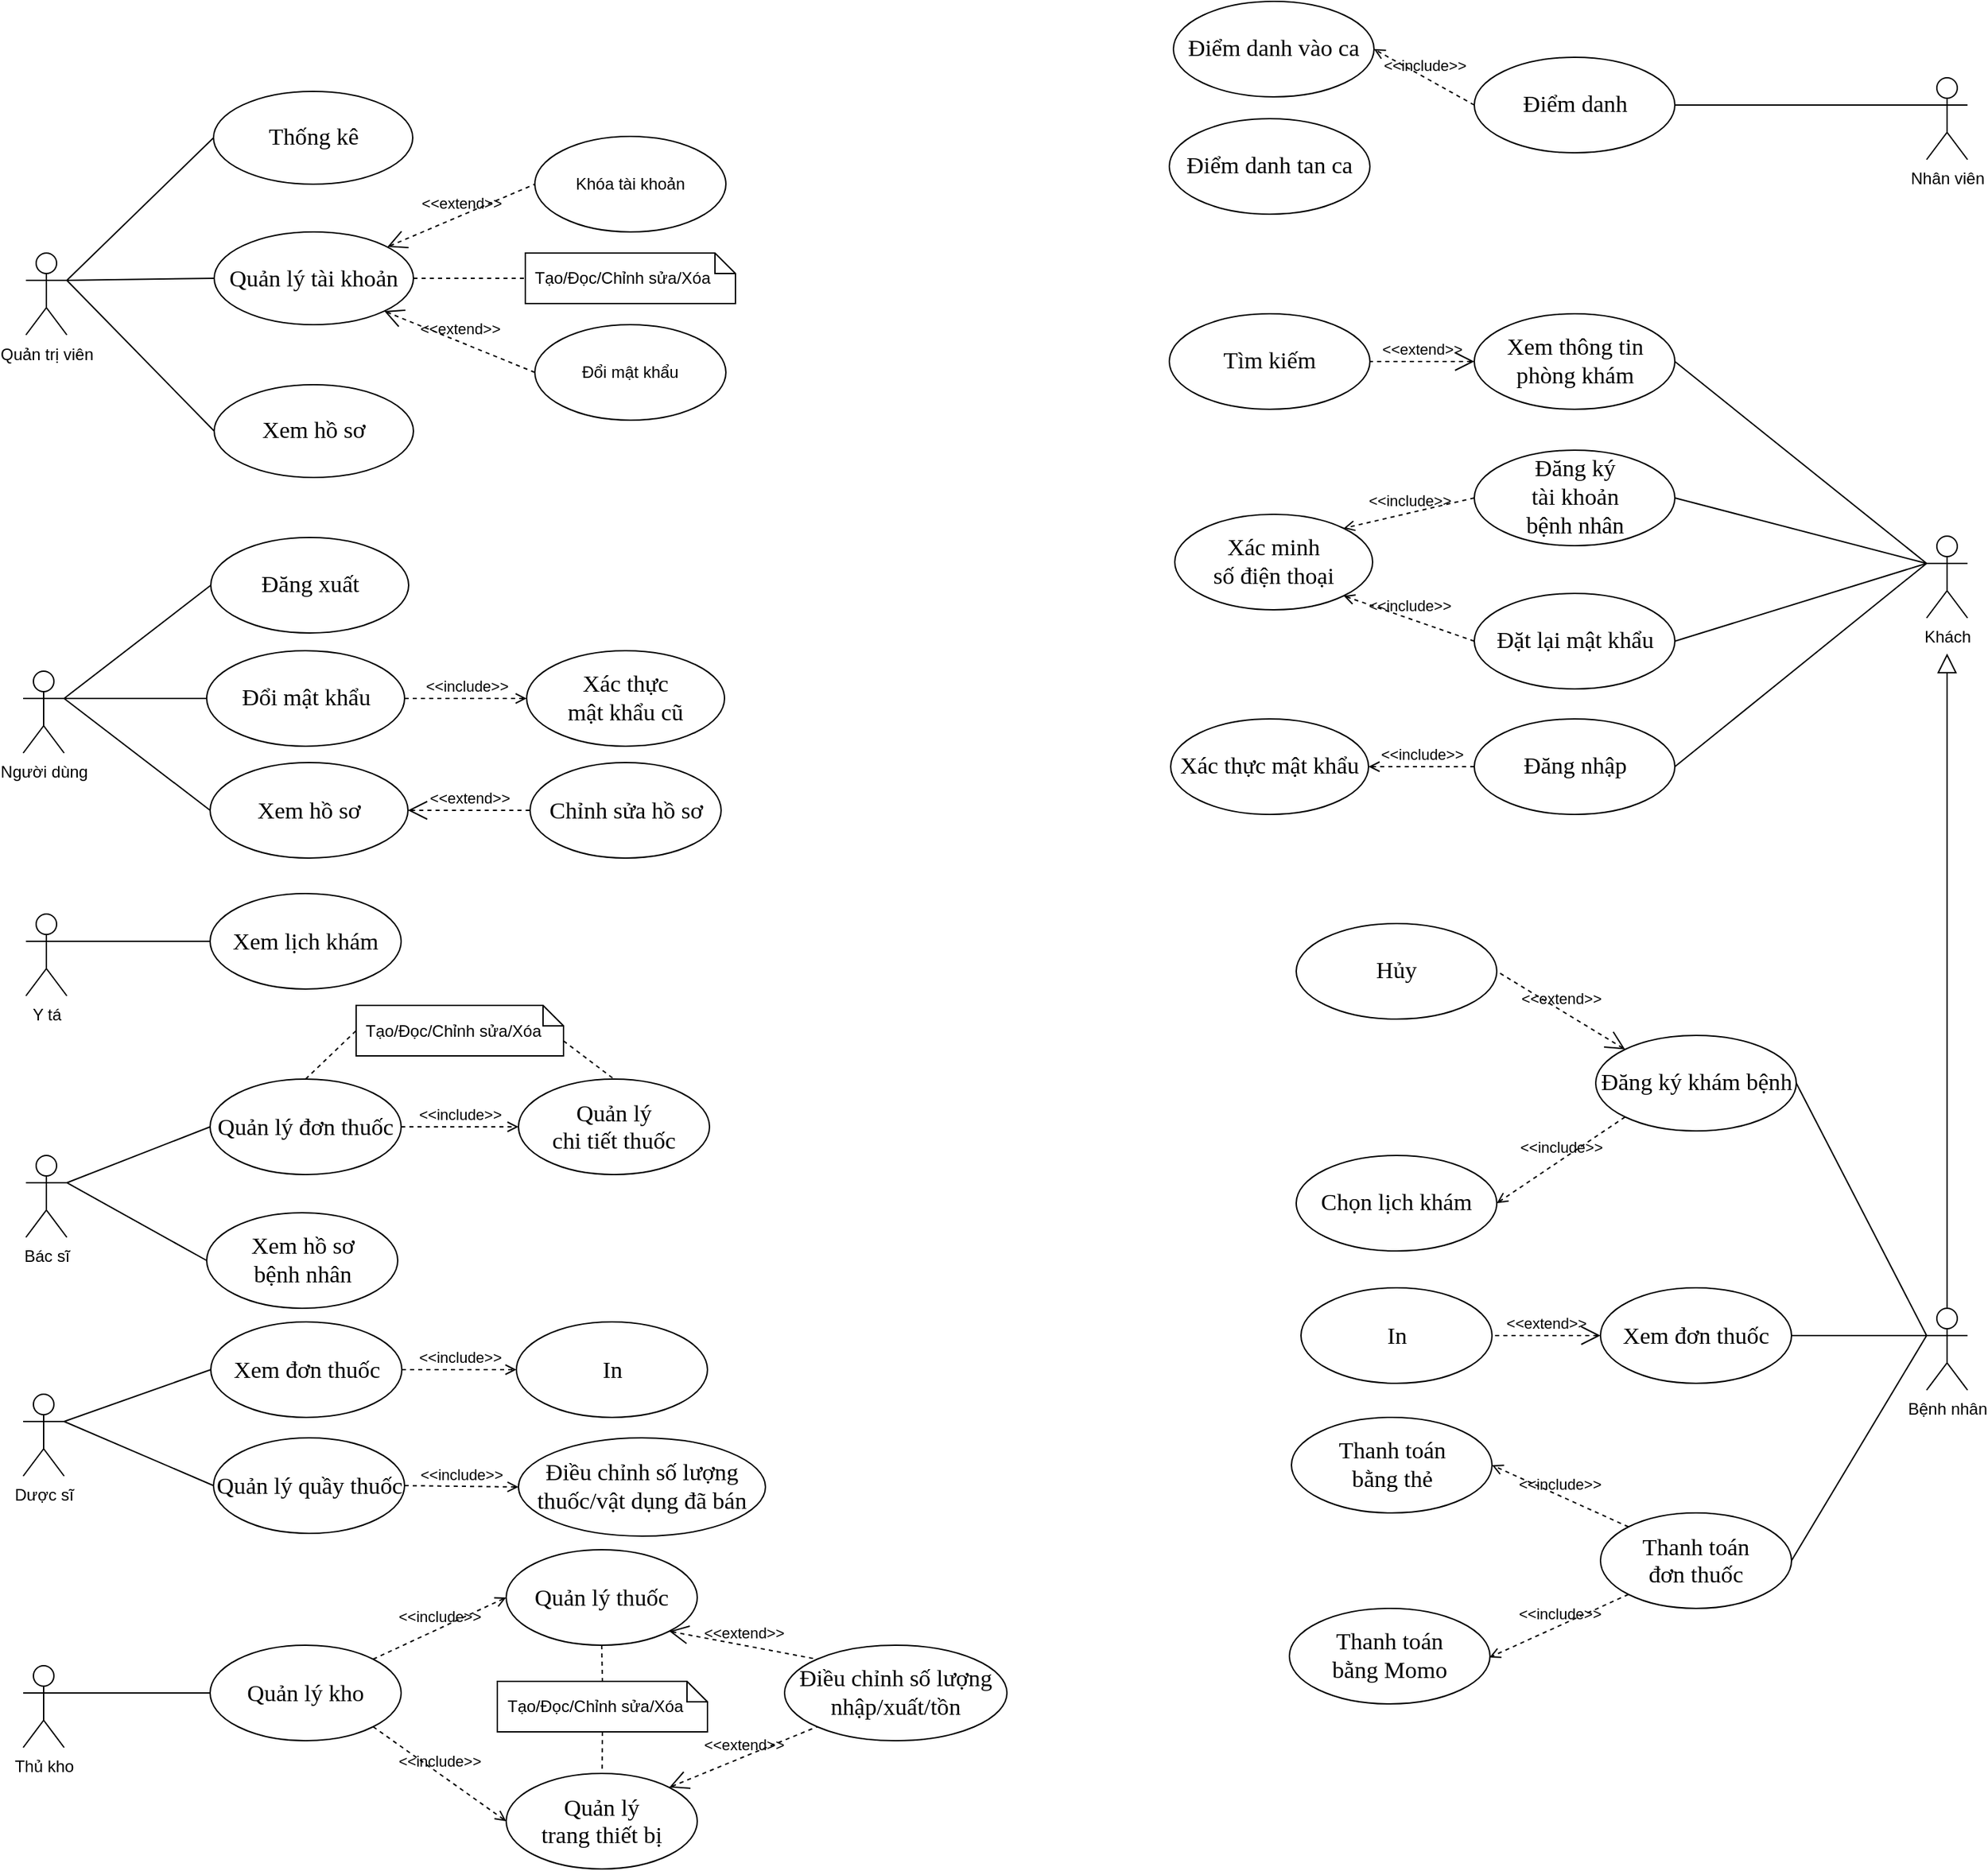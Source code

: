<mxfile>
    <diagram id="-ITIplBQpWQnbig9K1bM" name="Use Case">
        <mxGraphModel dx="582" dy="773" grid="0" gridSize="10" guides="1" tooltips="1" connect="1" arrows="1" fold="1" page="0" pageScale="1" pageWidth="850" pageHeight="1100" math="0" shadow="0">
            <root>
                <mxCell id="0"/>
                <mxCell id="1" parent="0"/>
                <mxCell id="21" value="&lt;span lang=&quot;EN-US&quot; style=&quot;font-size: 13.0pt ; line-height: 115% ; font-family: &amp;#34;times new roman&amp;#34; , serif&quot;&gt;Quản&lt;/span&gt;&lt;span style=&quot;font-size: 13.0pt ; line-height: 115% ; font-family: &amp;#34;times new roman&amp;#34; , serif&quot;&gt; lý tài khoản&lt;/span&gt;" style="ellipse;whiteSpace=wrap;html=1;" parent="1" vertex="1">
                    <mxGeometry x="202" y="-40" width="146" height="68" as="geometry"/>
                </mxCell>
                <mxCell id="22" value="Quản trị viên" style="shape=umlActor;verticalLabelPosition=bottom;verticalAlign=top;html=1;" parent="1" vertex="1">
                    <mxGeometry x="64" y="-24.5" width="30" height="60" as="geometry"/>
                </mxCell>
                <mxCell id="25" value="&lt;span style=&quot;font-size: 13.0pt ; line-height: 115% ; font-family: &amp;#34;times new roman&amp;#34; , serif&quot;&gt;Xem hồ sơ&lt;/span&gt;" style="ellipse;whiteSpace=wrap;html=1;" parent="1" vertex="1">
                    <mxGeometry x="199" y="349" width="145" height="70" as="geometry"/>
                </mxCell>
                <mxCell id="28" value="Người dùng" style="shape=umlActor;verticalLabelPosition=bottom;verticalAlign=top;html=1;" parent="1" vertex="1">
                    <mxGeometry x="62" y="282" width="30" height="60" as="geometry"/>
                </mxCell>
                <mxCell id="30" value="&lt;span style=&quot;font-size: 13.0pt ; line-height: 115% ; font-family: &amp;#34;times new roman&amp;#34; , serif&quot;&gt;Xem lịch khám&lt;/span&gt;" style="ellipse;whiteSpace=wrap;html=1;" parent="1" vertex="1">
                    <mxGeometry x="199" y="445" width="140" height="70" as="geometry"/>
                </mxCell>
                <mxCell id="32" value="Y tá" style="shape=umlActor;verticalLabelPosition=bottom;verticalAlign=top;html=1;" parent="1" vertex="1">
                    <mxGeometry x="64" y="460" width="30" height="60" as="geometry"/>
                </mxCell>
                <mxCell id="46" value="Bác sĩ" style="shape=umlActor;verticalLabelPosition=bottom;verticalAlign=top;html=1;" parent="1" vertex="1">
                    <mxGeometry x="64" y="637" width="30" height="60" as="geometry"/>
                </mxCell>
                <mxCell id="55" value="Dược sĩ" style="shape=umlActor;verticalLabelPosition=bottom;verticalAlign=top;html=1;" parent="1" vertex="1">
                    <mxGeometry x="62" y="812" width="30" height="60" as="geometry"/>
                </mxCell>
                <mxCell id="60" value="&lt;span lang=&quot;EN-US&quot; style=&quot;font-size: 13pt ; line-height: 19.933px ; font-family: &amp;#34;times new roman&amp;#34; , serif&quot;&gt;Quản&lt;/span&gt;&lt;span style=&quot;font-size: 13pt ; line-height: 19.933px ; font-family: &amp;#34;times new roman&amp;#34; , serif&quot;&gt;&amp;nbsp;lý đơn thuốc&lt;/span&gt;" style="ellipse;whiteSpace=wrap;html=1;" parent="1" vertex="1">
                    <mxGeometry x="199" y="581" width="140" height="70" as="geometry"/>
                </mxCell>
                <mxCell id="62" value="" style="edgeStyle=none;html=1;endArrow=none;verticalAlign=bottom;exitX=1;exitY=0.333;exitDx=0;exitDy=0;exitPerimeter=0;entryX=0;entryY=0.5;entryDx=0;entryDy=0;" parent="1" source="22" target="21" edge="1">
                    <mxGeometry width="160" relative="1" as="geometry">
                        <mxPoint x="95" y="34" as="sourcePoint"/>
                        <mxPoint x="375" y="139" as="targetPoint"/>
                    </mxGeometry>
                </mxCell>
                <mxCell id="63" value="" style="edgeStyle=none;html=1;endArrow=none;verticalAlign=bottom;exitX=1;exitY=0.333;exitDx=0;exitDy=0;exitPerimeter=0;entryX=0;entryY=0.5;entryDx=0;entryDy=0;" parent="1" source="28" target="25" edge="1">
                    <mxGeometry width="160" relative="1" as="geometry">
                        <mxPoint x="102" y="281" as="sourcePoint"/>
                        <mxPoint x="212" y="245" as="targetPoint"/>
                    </mxGeometry>
                </mxCell>
                <mxCell id="64" value="" style="edgeStyle=none;html=1;endArrow=none;verticalAlign=bottom;exitX=1;exitY=0.333;exitDx=0;exitDy=0;exitPerimeter=0;entryX=0;entryY=0.5;entryDx=0;entryDy=0;" parent="1" source="32" target="30" edge="1">
                    <mxGeometry width="160" relative="1" as="geometry">
                        <mxPoint x="102" y="489" as="sourcePoint"/>
                        <mxPoint x="212" y="412" as="targetPoint"/>
                    </mxGeometry>
                </mxCell>
                <mxCell id="69" value="&lt;span lang=&quot;EN-US&quot; style=&quot;font-size: 13pt ; line-height: 19.933px ; font-family: &amp;#34;times new roman&amp;#34; , serif&quot;&gt;Quản&lt;/span&gt;&lt;span style=&quot;font-size: 13pt ; line-height: 19.933px ; font-family: &amp;#34;times new roman&amp;#34; , serif&quot;&gt;&amp;nbsp;lý kho&lt;/span&gt;" style="ellipse;whiteSpace=wrap;html=1;" parent="1" vertex="1">
                    <mxGeometry x="199" y="996" width="140" height="70" as="geometry"/>
                </mxCell>
                <mxCell id="70" value="" style="edgeStyle=none;html=1;endArrow=none;verticalAlign=bottom;exitX=1;exitY=0.333;exitDx=0;exitDy=0;exitPerimeter=0;entryX=0;entryY=0.5;entryDx=0;entryDy=0;" parent="1" source="67" target="69" edge="1">
                    <mxGeometry width="160" relative="1" as="geometry">
                        <mxPoint x="102" y="931" as="sourcePoint"/>
                        <mxPoint x="212" y="702" as="targetPoint"/>
                    </mxGeometry>
                </mxCell>
                <mxCell id="67" value="Thủ kho" style="shape=umlActor;verticalLabelPosition=bottom;verticalAlign=top;html=1;" parent="1" vertex="1">
                    <mxGeometry x="62" y="1011" width="30" height="60" as="geometry"/>
                </mxCell>
                <mxCell id="84" value="" style="endArrow=none;dashed=1;html=1;entryX=0;entryY=0.5;entryDx=0;entryDy=0;entryPerimeter=0;exitX=1;exitY=0.5;exitDx=0;exitDy=0;" parent="1" source="21" target="91" edge="1">
                    <mxGeometry width="50" height="50" relative="1" as="geometry">
                        <mxPoint x="351" y="-12" as="sourcePoint"/>
                        <mxPoint x="395.0" y="-6" as="targetPoint"/>
                    </mxGeometry>
                </mxCell>
                <mxCell id="91" value="Tạo/Đọc/Chỉnh sửa/Xóa" style="shape=note;size=15;spacingLeft=5;align=left;whiteSpace=wrap;" parent="1" vertex="1">
                    <mxGeometry x="430" y="-24.5" width="154" height="37" as="geometry"/>
                </mxCell>
                <mxCell id="97" value="&lt;span style=&quot;font-size: 13.0pt ; line-height: 115% ; font-family: &amp;#34;times new roman&amp;#34; , serif&quot;&gt;Chỉnh sửa hồ sơ&lt;/span&gt;" style="ellipse;whiteSpace=wrap;html=1;" parent="1" vertex="1">
                    <mxGeometry x="433.5" y="349" width="140" height="70" as="geometry"/>
                </mxCell>
                <mxCell id="98" value="&amp;lt;&amp;lt;extend&amp;gt;&amp;gt;" style="edgeStyle=none;html=1;startArrow=open;endArrow=none;startSize=12;verticalAlign=bottom;dashed=1;labelBackgroundColor=none;exitX=1;exitY=0.5;exitDx=0;exitDy=0;entryX=0;entryY=0.5;entryDx=0;entryDy=0;" parent="1" source="25" target="97" edge="1">
                    <mxGeometry width="160" relative="1" as="geometry">
                        <mxPoint x="363" y="341" as="sourcePoint"/>
                        <mxPoint x="523" y="341" as="targetPoint"/>
                    </mxGeometry>
                </mxCell>
                <mxCell id="102" value="Bệnh nhân" style="shape=umlActor;verticalLabelPosition=bottom;verticalAlign=top;html=1;" parent="1" vertex="1">
                    <mxGeometry x="1457" y="749" width="30" height="60" as="geometry"/>
                </mxCell>
                <mxCell id="103" value="&lt;font face=&quot;times new roman, serif&quot;&gt;&lt;span style=&quot;font-size: 17.333px&quot;&gt;Đăng ký khám bệnh&lt;/span&gt;&lt;/font&gt;" style="ellipse;whiteSpace=wrap;html=1;" parent="1" vertex="1">
                    <mxGeometry x="1214.5" y="549" width="147" height="70" as="geometry"/>
                </mxCell>
                <mxCell id="105" value="" style="edgeStyle=none;html=1;endArrow=none;verticalAlign=bottom;exitX=1;exitY=0.5;exitDx=0;exitDy=0;entryX=0;entryY=0.333;entryDx=0;entryDy=0;entryPerimeter=0;" parent="1" source="103" target="102" edge="1">
                    <mxGeometry width="160" relative="1" as="geometry">
                        <mxPoint x="790.5" y="738" as="sourcePoint"/>
                        <mxPoint x="900.5" y="604" as="targetPoint"/>
                    </mxGeometry>
                </mxCell>
                <mxCell id="107" value="&lt;font face=&quot;times new roman, serif&quot;&gt;&lt;span style=&quot;font-size: 17.333px&quot;&gt;Chọn lịch khám&lt;/span&gt;&lt;/font&gt;" style="ellipse;whiteSpace=wrap;html=1;" parent="1" vertex="1">
                    <mxGeometry x="995" y="637" width="147" height="70" as="geometry"/>
                </mxCell>
                <mxCell id="108" value="&amp;lt;&amp;lt;include&amp;gt;&amp;gt;" style="edgeStyle=none;html=1;endArrow=open;verticalAlign=bottom;dashed=1;labelBackgroundColor=none;entryX=1;entryY=0.5;entryDx=0;entryDy=0;exitX=0;exitY=1;exitDx=0;exitDy=0;" parent="1" source="103" target="107" edge="1">
                    <mxGeometry width="160" relative="1" as="geometry">
                        <mxPoint x="941" y="641" as="sourcePoint"/>
                        <mxPoint x="1101" y="641" as="targetPoint"/>
                    </mxGeometry>
                </mxCell>
                <mxCell id="111" value="&lt;span style=&quot;text-align: left&quot;&gt;Khóa tài khoản&lt;/span&gt;" style="ellipse;whiteSpace=wrap;html=1;" parent="1" vertex="1">
                    <mxGeometry x="437" y="-110" width="140" height="70" as="geometry"/>
                </mxCell>
                <mxCell id="112" value="&amp;lt;&amp;lt;extend&amp;gt;&amp;gt;" style="edgeStyle=none;html=1;startArrow=open;endArrow=none;startSize=12;verticalAlign=bottom;dashed=1;labelBackgroundColor=none;entryX=0;entryY=0.5;entryDx=0;entryDy=0;" parent="1" source="21" target="111" edge="1">
                    <mxGeometry width="160" relative="1" as="geometry">
                        <mxPoint x="347" y="-5" as="sourcePoint"/>
                        <mxPoint x="523" y="31" as="targetPoint"/>
                    </mxGeometry>
                </mxCell>
                <mxCell id="119" value="&lt;span style=&quot;text-align: left&quot;&gt;Đổi mật khẩu&lt;/span&gt;" style="ellipse;whiteSpace=wrap;html=1;" parent="1" vertex="1">
                    <mxGeometry x="437" y="28" width="140" height="70" as="geometry"/>
                </mxCell>
                <mxCell id="120" value="&amp;lt;&amp;lt;extend&amp;gt;&amp;gt;" style="edgeStyle=none;html=1;startArrow=open;endArrow=none;startSize=12;verticalAlign=bottom;dashed=1;labelBackgroundColor=none;entryX=0;entryY=0.5;entryDx=0;entryDy=0;exitX=1;exitY=1;exitDx=0;exitDy=0;" parent="1" source="21" target="119" edge="1">
                    <mxGeometry width="160" relative="1" as="geometry">
                        <mxPoint x="340.848" y="-17.895" as="sourcePoint"/>
                        <mxPoint x="533" y="41" as="targetPoint"/>
                    </mxGeometry>
                </mxCell>
                <mxCell id="123" value="&lt;font face=&quot;times new roman, serif&quot;&gt;&lt;span style=&quot;font-size: 17.333px&quot;&gt;Hủy&lt;/span&gt;&lt;/font&gt;" style="ellipse;whiteSpace=wrap;html=1;" parent="1" vertex="1">
                    <mxGeometry x="995" y="467" width="147" height="70" as="geometry"/>
                </mxCell>
                <mxCell id="124" value="&amp;lt;&amp;lt;extend&amp;gt;&amp;gt;" style="edgeStyle=none;html=1;startArrow=open;endArrow=none;startSize=12;verticalAlign=bottom;dashed=1;labelBackgroundColor=none;exitX=0;exitY=0;exitDx=0;exitDy=0;entryX=1;entryY=0.5;entryDx=0;entryDy=0;" parent="1" source="103" target="123" edge="1">
                    <mxGeometry width="160" relative="1" as="geometry">
                        <mxPoint x="1003" y="440" as="sourcePoint"/>
                        <mxPoint x="1093" y="440" as="targetPoint"/>
                    </mxGeometry>
                </mxCell>
                <mxCell id="131" value="&lt;font face=&quot;times new roman, serif&quot;&gt;&lt;span style=&quot;font-size: 17.333px&quot;&gt;Đăng ký&lt;br&gt;tài khoản&lt;br&gt;bệnh nhân&lt;/span&gt;&lt;/font&gt;" style="ellipse;whiteSpace=wrap;html=1;" parent="1" vertex="1">
                    <mxGeometry x="1125.5" y="120" width="147" height="70" as="geometry"/>
                </mxCell>
                <mxCell id="132" value="Khách" style="shape=umlActor;verticalLabelPosition=bottom;verticalAlign=top;html=1;" parent="1" vertex="1">
                    <mxGeometry x="1457" y="183" width="30" height="60" as="geometry"/>
                </mxCell>
                <mxCell id="133" value="" style="edgeStyle=none;html=1;endArrow=none;verticalAlign=bottom;entryX=0;entryY=0.333;entryDx=0;entryDy=0;entryPerimeter=0;exitX=1;exitY=0.5;exitDx=0;exitDy=0;" parent="1" source="131" target="132" edge="1">
                    <mxGeometry width="160" relative="1" as="geometry">
                        <mxPoint x="1097" y="223" as="sourcePoint"/>
                        <mxPoint x="1257" y="223" as="targetPoint"/>
                    </mxGeometry>
                </mxCell>
                <mxCell id="134" value="&lt;font face=&quot;times new roman, serif&quot;&gt;&lt;span style=&quot;font-size: 17.333px&quot;&gt;Đăng nhập&lt;/span&gt;&lt;/font&gt;" style="ellipse;whiteSpace=wrap;html=1;" parent="1" vertex="1">
                    <mxGeometry x="1125.5" y="317" width="147" height="70" as="geometry"/>
                </mxCell>
                <mxCell id="138" value="" style="edgeStyle=none;html=1;endArrow=none;verticalAlign=bottom;entryX=0;entryY=0.333;entryDx=0;entryDy=0;entryPerimeter=0;exitX=1;exitY=0.5;exitDx=0;exitDy=0;" parent="1" source="134" target="132" edge="1">
                    <mxGeometry width="160" relative="1" as="geometry">
                        <mxPoint x="1282.5" y="99" as="sourcePoint"/>
                        <mxPoint x="1470" y="164" as="targetPoint"/>
                    </mxGeometry>
                </mxCell>
                <mxCell id="139" value="" style="edgeStyle=none;html=1;endArrow=block;endFill=0;endSize=12;verticalAlign=bottom;exitX=0.5;exitY=0;exitDx=0;exitDy=0;exitPerimeter=0;" parent="1" source="102" edge="1">
                    <mxGeometry width="160" relative="1" as="geometry">
                        <mxPoint x="1494" y="755" as="sourcePoint"/>
                        <mxPoint x="1472" y="269" as="targetPoint"/>
                        <Array as="points">
                            <mxPoint x="1472" y="291"/>
                        </Array>
                    </mxGeometry>
                </mxCell>
                <mxCell id="141" value="&lt;font face=&quot;times new roman, serif&quot;&gt;&lt;span style=&quot;font-size: 17.333px&quot;&gt;Đăng xuất&lt;/span&gt;&lt;/font&gt;" style="ellipse;whiteSpace=wrap;html=1;" parent="1" vertex="1">
                    <mxGeometry x="199.5" y="184" width="145" height="70" as="geometry"/>
                </mxCell>
                <mxCell id="142" value="" style="edgeStyle=none;html=1;endArrow=none;verticalAlign=bottom;exitX=1;exitY=0.333;exitDx=0;exitDy=0;exitPerimeter=0;entryX=0;entryY=0.5;entryDx=0;entryDy=0;" parent="1" source="28" target="141" edge="1">
                    <mxGeometry width="160" relative="1" as="geometry">
                        <mxPoint x="117" y="276" as="sourcePoint"/>
                        <mxPoint x="227" y="323" as="targetPoint"/>
                    </mxGeometry>
                </mxCell>
                <mxCell id="145" value="&lt;font face=&quot;times new roman, serif&quot;&gt;&lt;span style=&quot;font-size: 17.333px&quot;&gt;Xem thông tin phòng khám&lt;/span&gt;&lt;/font&gt;" style="ellipse;whiteSpace=wrap;html=1;" parent="1" vertex="1">
                    <mxGeometry x="1125.5" y="20" width="147" height="70" as="geometry"/>
                </mxCell>
                <mxCell id="147" value="" style="edgeStyle=none;html=1;endArrow=none;verticalAlign=bottom;exitX=1;exitY=0.5;exitDx=0;exitDy=0;entryX=0;entryY=0.333;entryDx=0;entryDy=0;entryPerimeter=0;" parent="1" source="145" target="132" edge="1">
                    <mxGeometry width="160" relative="1" as="geometry">
                        <mxPoint x="1282.5" y="165" as="sourcePoint"/>
                        <mxPoint x="1454" y="90" as="targetPoint"/>
                    </mxGeometry>
                </mxCell>
                <mxCell id="148" value="&lt;font face=&quot;times new roman, serif&quot;&gt;&lt;span style=&quot;font-size: 17.333px&quot;&gt;Đổi mật khẩu&lt;/span&gt;&lt;/font&gt;" style="ellipse;whiteSpace=wrap;html=1;" parent="1" vertex="1">
                    <mxGeometry x="196.5" y="267" width="145" height="70" as="geometry"/>
                </mxCell>
                <mxCell id="149" value="" style="edgeStyle=none;html=1;endArrow=none;verticalAlign=bottom;exitX=1;exitY=0.333;exitDx=0;exitDy=0;exitPerimeter=0;entryX=0;entryY=0.5;entryDx=0;entryDy=0;" parent="1" source="28" target="148" edge="1">
                    <mxGeometry width="160" relative="1" as="geometry">
                        <mxPoint x="102" y="274" as="sourcePoint"/>
                        <mxPoint x="209.5" y="229" as="targetPoint"/>
                    </mxGeometry>
                </mxCell>
                <mxCell id="150" value="&lt;font face=&quot;times new roman, serif&quot;&gt;&lt;span style=&quot;font-size: 17.333px&quot;&gt;Xác thực&lt;br&gt;mật khẩu cũ&lt;/span&gt;&lt;/font&gt;" style="ellipse;whiteSpace=wrap;html=1;" parent="1" vertex="1">
                    <mxGeometry x="431" y="267" width="145" height="70" as="geometry"/>
                </mxCell>
                <mxCell id="151" value="&amp;lt;&amp;lt;include&amp;gt;&amp;gt;" style="edgeStyle=none;html=1;endArrow=open;verticalAlign=bottom;dashed=1;labelBackgroundColor=none;exitX=1;exitY=0.5;exitDx=0;exitDy=0;entryX=0;entryY=0.5;entryDx=0;entryDy=0;" parent="1" source="148" target="150" edge="1">
                    <mxGeometry width="160" relative="1" as="geometry">
                        <mxPoint x="430.001" y="435.002" as="sourcePoint"/>
                        <mxPoint x="420" y="302" as="targetPoint"/>
                    </mxGeometry>
                </mxCell>
                <mxCell id="153" value="&lt;font face=&quot;times new roman, serif&quot;&gt;&lt;span style=&quot;font-size: 17.333px&quot;&gt;Xác thực mật khẩu&lt;/span&gt;&lt;/font&gt;" style="ellipse;whiteSpace=wrap;html=1;" parent="1" vertex="1">
                    <mxGeometry x="903" y="317" width="145" height="70" as="geometry"/>
                </mxCell>
                <mxCell id="154" value="&amp;lt;&amp;lt;include&amp;gt;&amp;gt;" style="edgeStyle=none;html=1;endArrow=open;verticalAlign=bottom;dashed=1;labelBackgroundColor=none;exitX=0;exitY=0.5;exitDx=0;exitDy=0;entryX=1;entryY=0.5;entryDx=0;entryDy=0;" parent="1" source="134" target="153" edge="1">
                    <mxGeometry width="160" relative="1" as="geometry">
                        <mxPoint x="871.5" y="-28" as="sourcePoint"/>
                        <mxPoint x="961.0" y="-28" as="targetPoint"/>
                    </mxGeometry>
                </mxCell>
                <mxCell id="157" value="&lt;span lang=&quot;EN-US&quot; style=&quot;font-size: 13.0pt ; line-height: 115% ; font-family: &amp;#34;times new roman&amp;#34; , serif&quot;&gt;Quản&lt;/span&gt;&lt;span style=&quot;font-size: 13.0pt ; line-height: 115% ; font-family: &amp;#34;times new roman&amp;#34; , serif&quot;&gt; lý thuốc&lt;/span&gt;" style="ellipse;whiteSpace=wrap;html=1;" parent="1" vertex="1">
                    <mxGeometry x="416" y="926" width="140" height="70" as="geometry"/>
                </mxCell>
                <mxCell id="158" value="&amp;lt;&amp;lt;include&amp;gt;&amp;gt;" style="edgeStyle=none;html=1;endArrow=open;verticalAlign=bottom;dashed=1;labelBackgroundColor=none;entryX=0;entryY=0.5;entryDx=0;entryDy=0;exitX=1;exitY=0;exitDx=0;exitDy=0;" parent="1" source="69" target="157" edge="1">
                    <mxGeometry width="160" relative="1" as="geometry">
                        <mxPoint x="764.721" y="1060.602" as="sourcePoint"/>
                        <mxPoint x="685.5" y="1106" as="targetPoint"/>
                    </mxGeometry>
                </mxCell>
                <mxCell id="161" value="&lt;span style=&quot;font-family: &amp;#34;times new roman&amp;#34; , serif ; font-size: 17.333px&quot;&gt;Điều chỉnh số lượng nhập/xuất/tồn&lt;/span&gt;" style="ellipse;whiteSpace=wrap;html=1;" parent="1" vertex="1">
                    <mxGeometry x="620" y="996" width="163" height="70" as="geometry"/>
                </mxCell>
                <mxCell id="162" value="&amp;lt;&amp;lt;extend&amp;gt;&amp;gt;" style="edgeStyle=none;html=1;startArrow=open;endArrow=none;startSize=12;verticalAlign=bottom;dashed=1;labelBackgroundColor=none;entryX=0;entryY=0;entryDx=0;entryDy=0;exitX=1;exitY=1;exitDx=0;exitDy=0;" parent="1" source="157" target="161" edge="1">
                    <mxGeometry width="160" relative="1" as="geometry">
                        <mxPoint x="536" y="1036" as="sourcePoint"/>
                        <mxPoint x="557" y="1075" as="targetPoint"/>
                    </mxGeometry>
                </mxCell>
                <mxCell id="166" value="&amp;lt;&amp;lt;include&amp;gt;&amp;gt;" style="edgeStyle=none;html=1;endArrow=open;verticalAlign=bottom;dashed=1;labelBackgroundColor=none;exitX=1;exitY=1;exitDx=0;exitDy=0;entryX=0;entryY=0.5;entryDx=0;entryDy=0;" parent="1" source="69" target="173" edge="1">
                    <mxGeometry width="160" relative="1" as="geometry">
                        <mxPoint x="339" y="1027" as="sourcePoint"/>
                        <mxPoint x="395" y="1144" as="targetPoint"/>
                    </mxGeometry>
                </mxCell>
                <mxCell id="167" value="&amp;lt;&amp;lt;extend&amp;gt;&amp;gt;" style="edgeStyle=none;html=1;startArrow=open;endArrow=none;startSize=12;verticalAlign=bottom;dashed=1;labelBackgroundColor=none;entryX=0;entryY=1;entryDx=0;entryDy=0;exitX=1;exitY=0;exitDx=0;exitDy=0;" parent="1" source="173" target="161" edge="1">
                    <mxGeometry width="160" relative="1" as="geometry">
                        <mxPoint x="572" y="1125" as="sourcePoint"/>
                        <mxPoint x="596" y="1055" as="targetPoint"/>
                    </mxGeometry>
                </mxCell>
                <mxCell id="168" value="Tạo/Đọc/Chỉnh sửa/Xóa" style="shape=note;size=15;spacingLeft=5;align=left;whiteSpace=wrap;" parent="1" vertex="1">
                    <mxGeometry x="409.5" y="1022.5" width="154" height="37" as="geometry"/>
                </mxCell>
                <mxCell id="169" value="" style="endArrow=none;dashed=1;html=1;entryX=0.5;entryY=0;entryDx=0;entryDy=0;entryPerimeter=0;exitX=0.5;exitY=1;exitDx=0;exitDy=0;" parent="1" source="157" target="168" edge="1">
                    <mxGeometry width="50" height="50" relative="1" as="geometry">
                        <mxPoint x="344.5" y="1034.5" as="sourcePoint"/>
                        <mxPoint x="426.5" y="957.5" as="targetPoint"/>
                    </mxGeometry>
                </mxCell>
                <mxCell id="170" value="" style="endArrow=none;dashed=1;html=1;entryX=0.5;entryY=0;entryDx=0;entryDy=0;exitX=0.5;exitY=1;exitDx=0;exitDy=0;exitPerimeter=0;" parent="1" source="168" edge="1">
                    <mxGeometry width="50" height="50" relative="1" as="geometry">
                        <mxPoint x="354.5" y="1044.5" as="sourcePoint"/>
                        <mxPoint x="486.25" y="1091" as="targetPoint"/>
                    </mxGeometry>
                </mxCell>
                <mxCell id="171" value="&lt;font face=&quot;times new roman, serif&quot;&gt;&lt;span style=&quot;font-size: 17.333px&quot;&gt;Xác minh&lt;br&gt;số điện thoại&lt;/span&gt;&lt;/font&gt;" style="ellipse;whiteSpace=wrap;html=1;" parent="1" vertex="1">
                    <mxGeometry x="906" y="167" width="145" height="70" as="geometry"/>
                </mxCell>
                <mxCell id="172" value="&amp;lt;&amp;lt;include&amp;gt;&amp;gt;" style="edgeStyle=none;html=1;endArrow=open;verticalAlign=bottom;dashed=1;labelBackgroundColor=none;exitX=0;exitY=0.5;exitDx=0;exitDy=0;entryX=1;entryY=0;entryDx=0;entryDy=0;" parent="1" source="131" target="171" edge="1">
                    <mxGeometry width="160" relative="1" as="geometry">
                        <mxPoint x="1135.5" y="262" as="sourcePoint"/>
                        <mxPoint x="1058" y="262" as="targetPoint"/>
                    </mxGeometry>
                </mxCell>
                <mxCell id="173" value="&lt;span lang=&quot;EN-US&quot; style=&quot;font-size: 13pt ; line-height: 19.933px ; font-family: &amp;#34;times new roman&amp;#34; , serif&quot;&gt;Quản&lt;/span&gt;&lt;span style=&quot;font-size: 13pt ; line-height: 19.933px ; font-family: &amp;#34;times new roman&amp;#34; , serif&quot;&gt;&amp;nbsp;lý&lt;br&gt;trang thiết bị&lt;/span&gt;" style="ellipse;whiteSpace=wrap;html=1;" parent="1" vertex="1">
                    <mxGeometry x="416" y="1090" width="140" height="70" as="geometry"/>
                </mxCell>
                <mxCell id="178" value="" style="edgeStyle=none;html=1;endArrow=none;verticalAlign=bottom;exitX=1;exitY=0.333;exitDx=0;exitDy=0;exitPerimeter=0;entryX=0;entryY=0.5;entryDx=0;entryDy=0;" parent="1" source="46" target="60" edge="1">
                    <mxGeometry width="160" relative="1" as="geometry">
                        <mxPoint x="102" y="830" as="sourcePoint"/>
                        <mxPoint x="196" y="647" as="targetPoint"/>
                    </mxGeometry>
                </mxCell>
                <mxCell id="179" value="Tạo/Đọc/Chỉnh sửa/Xóa" style="shape=note;size=15;spacingLeft=5;align=left;whiteSpace=wrap;" parent="1" vertex="1">
                    <mxGeometry x="306" y="527" width="152" height="37" as="geometry"/>
                </mxCell>
                <mxCell id="181" value="" style="endArrow=none;dashed=1;html=1;entryX=0;entryY=0.5;entryDx=0;entryDy=0;entryPerimeter=0;exitX=0.5;exitY=0;exitDx=0;exitDy=0;" parent="1" source="60" target="179" edge="1">
                    <mxGeometry width="50" height="50" relative="1" as="geometry">
                        <mxPoint x="496" y="795" as="sourcePoint"/>
                        <mxPoint x="496.5" y="821.5" as="targetPoint"/>
                    </mxGeometry>
                </mxCell>
                <mxCell id="183" value="&lt;span lang=&quot;EN-US&quot; style=&quot;font-size: 13pt ; line-height: 19.933px ; font-family: &amp;#34;times new roman&amp;#34; , serif&quot;&gt;Quản&lt;/span&gt;&lt;span style=&quot;font-size: 13pt ; line-height: 19.933px ; font-family: &amp;#34;times new roman&amp;#34; , serif&quot;&gt;&amp;nbsp;lý&lt;br&gt;chi tiết thuốc&lt;/span&gt;" style="ellipse;whiteSpace=wrap;html=1;" parent="1" vertex="1">
                    <mxGeometry x="425" y="581" width="140" height="70" as="geometry"/>
                </mxCell>
                <mxCell id="184" value="&amp;lt;&amp;lt;include&amp;gt;&amp;gt;" style="edgeStyle=none;html=1;endArrow=open;verticalAlign=bottom;dashed=1;labelBackgroundColor=none;entryX=0;entryY=0.5;entryDx=0;entryDy=0;exitX=1;exitY=0.5;exitDx=0;exitDy=0;" parent="1" source="60" target="183" edge="1">
                    <mxGeometry width="160" relative="1" as="geometry">
                        <mxPoint x="361" y="623" as="sourcePoint"/>
                        <mxPoint x="426" y="760" as="targetPoint"/>
                    </mxGeometry>
                </mxCell>
                <mxCell id="186" value="" style="endArrow=none;dashed=1;html=1;entryX=0.5;entryY=0;entryDx=0;entryDy=0;exitX=0;exitY=0;exitDx=152;exitDy=26;exitPerimeter=0;" parent="1" source="179" target="183" edge="1">
                    <mxGeometry width="50" height="50" relative="1" as="geometry">
                        <mxPoint x="279" y="591" as="sourcePoint"/>
                        <mxPoint x="329" y="540.5" as="targetPoint"/>
                    </mxGeometry>
                </mxCell>
                <mxCell id="187" value="&lt;span style=&quot;font-size: 13pt ; line-height: 19.933px ; font-family: &amp;#34;times new roman&amp;#34; , serif&quot;&gt;Xem đơn thuốc&lt;/span&gt;" style="ellipse;whiteSpace=wrap;html=1;" parent="1" vertex="1">
                    <mxGeometry x="199.5" y="759" width="140" height="70" as="geometry"/>
                </mxCell>
                <mxCell id="188" value="" style="edgeStyle=none;html=1;endArrow=none;verticalAlign=bottom;exitX=1;exitY=0.333;exitDx=0;exitDy=0;exitPerimeter=0;entryX=0;entryY=0.5;entryDx=0;entryDy=0;" parent="1" source="55" target="187" edge="1">
                    <mxGeometry width="160" relative="1" as="geometry">
                        <mxPoint x="102" y="709" as="sourcePoint"/>
                        <mxPoint x="209.0" y="710" as="targetPoint"/>
                    </mxGeometry>
                </mxCell>
                <mxCell id="192" value="&lt;span style=&quot;font-size: 13pt ; line-height: 19.933px ; font-family: &amp;#34;times new roman&amp;#34; , serif&quot;&gt;Xem đơn thuốc&lt;/span&gt;" style="ellipse;whiteSpace=wrap;html=1;" parent="1" vertex="1">
                    <mxGeometry x="1218" y="734" width="140" height="70" as="geometry"/>
                </mxCell>
                <mxCell id="193" value="" style="edgeStyle=none;html=1;endArrow=none;verticalAlign=bottom;exitX=1;exitY=0.5;exitDx=0;exitDy=0;entryX=0;entryY=0.333;entryDx=0;entryDy=0;entryPerimeter=0;" parent="1" source="192" target="102" edge="1">
                    <mxGeometry width="160" relative="1" as="geometry">
                        <mxPoint x="1410.5" y="599" as="sourcePoint"/>
                        <mxPoint x="1470" y="598" as="targetPoint"/>
                    </mxGeometry>
                </mxCell>
                <mxCell id="194" value="&lt;span style=&quot;font-size: 13pt ; line-height: 19.933px ; font-family: &amp;#34;times new roman&amp;#34; , serif&quot;&gt;In&lt;/span&gt;" style="ellipse;whiteSpace=wrap;html=1;" parent="1" vertex="1">
                    <mxGeometry x="998.5" y="734" width="140" height="70" as="geometry"/>
                </mxCell>
                <mxCell id="195" value="&amp;lt;&amp;lt;extend&amp;gt;&amp;gt;" style="edgeStyle=none;html=1;startArrow=open;endArrow=none;startSize=12;verticalAlign=bottom;dashed=1;labelBackgroundColor=none;exitX=0;exitY=0.5;exitDx=0;exitDy=0;entryX=1;entryY=0.5;entryDx=0;entryDy=0;" parent="1" source="192" target="194" edge="1">
                    <mxGeometry width="160" relative="1" as="geometry">
                        <mxPoint x="1242.705" y="574.167" as="sourcePoint"/>
                        <mxPoint x="1166.5" y="529" as="targetPoint"/>
                    </mxGeometry>
                </mxCell>
                <mxCell id="198" value="&lt;span style=&quot;font-size: 13pt ; line-height: 19.933px ; font-family: &amp;#34;times new roman&amp;#34; , serif&quot;&gt;In&lt;/span&gt;" style="ellipse;whiteSpace=wrap;html=1;" parent="1" vertex="1">
                    <mxGeometry x="423.5" y="759" width="140" height="70" as="geometry"/>
                </mxCell>
                <mxCell id="203" value="&lt;span style=&quot;font-size: 13pt ; line-height: 19.933px ; font-family: &amp;#34;times new roman&amp;#34; , serif&quot;&gt;Thanh toán&lt;br&gt;đơn thuốc&lt;/span&gt;" style="ellipse;whiteSpace=wrap;html=1;" parent="1" vertex="1">
                    <mxGeometry x="1218" y="899" width="140" height="70" as="geometry"/>
                </mxCell>
                <mxCell id="205" value="" style="edgeStyle=none;html=1;endArrow=none;verticalAlign=bottom;exitX=1;exitY=0.5;exitDx=0;exitDy=0;entryX=0;entryY=0.333;entryDx=0;entryDy=0;entryPerimeter=0;" parent="1" source="203" target="102" edge="1">
                    <mxGeometry width="160" relative="1" as="geometry">
                        <mxPoint x="1371.5" y="594" as="sourcePoint"/>
                        <mxPoint x="1420" y="819" as="targetPoint"/>
                    </mxGeometry>
                </mxCell>
                <mxCell id="206" value="&lt;font face=&quot;times new roman, serif&quot;&gt;&lt;span style=&quot;font-size: 17.333px&quot;&gt;Thanh toán&lt;br&gt;bằng thẻ&lt;/span&gt;&lt;/font&gt;" style="ellipse;whiteSpace=wrap;html=1;" parent="1" vertex="1">
                    <mxGeometry x="991.5" y="829" width="147" height="70" as="geometry"/>
                </mxCell>
                <mxCell id="210" value="&amp;lt;&amp;lt;include&amp;gt;&amp;gt;" style="edgeStyle=none;html=1;endArrow=open;verticalAlign=bottom;dashed=1;labelBackgroundColor=none;exitX=0;exitY=0;exitDx=0;exitDy=0;entryX=1;entryY=0.5;entryDx=0;entryDy=0;" parent="1" source="203" target="206" edge="1">
                    <mxGeometry width="160" relative="1" as="geometry">
                        <mxPoint x="1246.205" y="618.833" as="sourcePoint"/>
                        <mxPoint x="1153" y="985" as="targetPoint"/>
                    </mxGeometry>
                </mxCell>
                <mxCell id="211" value="&lt;font face=&quot;times new roman, serif&quot;&gt;&lt;span style=&quot;font-size: 17.333px&quot;&gt;Thanh toán&lt;br&gt;bằng Momo&lt;/span&gt;&lt;/font&gt;" style="ellipse;whiteSpace=wrap;html=1;" parent="1" vertex="1">
                    <mxGeometry x="990" y="969" width="147" height="70" as="geometry"/>
                </mxCell>
                <mxCell id="212" value="&amp;lt;&amp;lt;include&amp;gt;&amp;gt;" style="edgeStyle=none;html=1;endArrow=open;verticalAlign=bottom;dashed=1;labelBackgroundColor=none;exitX=0;exitY=1;exitDx=0;exitDy=0;entryX=0.997;entryY=0.514;entryDx=0;entryDy=0;entryPerimeter=0;" parent="1" source="203" target="211" edge="1">
                    <mxGeometry width="160" relative="1" as="geometry">
                        <mxPoint x="1228" y="944" as="sourcePoint"/>
                        <mxPoint x="1148.5" y="899" as="targetPoint"/>
                    </mxGeometry>
                </mxCell>
                <mxCell id="213" value="&amp;lt;&amp;lt;include&amp;gt;&amp;gt;" style="edgeStyle=none;html=1;endArrow=open;verticalAlign=bottom;dashed=1;labelBackgroundColor=none;entryX=0;entryY=0.5;entryDx=0;entryDy=0;exitX=1;exitY=0.5;exitDx=0;exitDy=0;" parent="1" source="187" target="198" edge="1">
                    <mxGeometry width="160" relative="1" as="geometry">
                        <mxPoint x="349" y="710" as="sourcePoint"/>
                        <mxPoint x="435" y="710" as="targetPoint"/>
                    </mxGeometry>
                </mxCell>
                <mxCell id="214" value="&lt;font face=&quot;times new roman, serif&quot;&gt;&lt;span style=&quot;font-size: 17.333px&quot;&gt;Đặt lại mật khẩu&lt;/span&gt;&lt;/font&gt;" style="ellipse;whiteSpace=wrap;html=1;" parent="1" vertex="1">
                    <mxGeometry x="1125.5" y="225" width="147" height="70" as="geometry"/>
                </mxCell>
                <mxCell id="217" value="" style="edgeStyle=none;html=1;endArrow=none;verticalAlign=bottom;entryX=0;entryY=0.333;entryDx=0;entryDy=0;entryPerimeter=0;exitX=1;exitY=0.5;exitDx=0;exitDy=0;" parent="1" source="214" target="132" edge="1">
                    <mxGeometry width="160" relative="1" as="geometry">
                        <mxPoint x="1282.5" y="262" as="sourcePoint"/>
                        <mxPoint x="1470" y="164" as="targetPoint"/>
                    </mxGeometry>
                </mxCell>
                <mxCell id="218" value="&amp;lt;&amp;lt;include&amp;gt;&amp;gt;" style="edgeStyle=none;html=1;endArrow=open;verticalAlign=bottom;dashed=1;labelBackgroundColor=none;exitX=0;exitY=0.5;exitDx=0;exitDy=0;entryX=1;entryY=1;entryDx=0;entryDy=0;" parent="1" source="214" target="171" edge="1">
                    <mxGeometry width="160" relative="1" as="geometry">
                        <mxPoint x="1135.5" y="165" as="sourcePoint"/>
                        <mxPoint x="1061" y="266" as="targetPoint"/>
                    </mxGeometry>
                </mxCell>
                <mxCell id="219" value="&lt;font face=&quot;times new roman, serif&quot;&gt;&lt;span style=&quot;font-size: 17.333px&quot;&gt;Xem hồ sơ&lt;br&gt;bệnh nhân&lt;/span&gt;&lt;/font&gt;" style="ellipse;whiteSpace=wrap;html=1;" parent="1" vertex="1">
                    <mxGeometry x="196.5" y="679" width="140" height="70" as="geometry"/>
                </mxCell>
                <mxCell id="221" value="" style="edgeStyle=none;html=1;endArrow=none;verticalAlign=bottom;entryX=0;entryY=0.5;entryDx=0;entryDy=0;exitX=1;exitY=0.333;exitDx=0;exitDy=0;exitPerimeter=0;" parent="1" source="46" target="219" edge="1">
                    <mxGeometry width="160" relative="1" as="geometry">
                        <mxPoint x="102" y="648" as="sourcePoint"/>
                        <mxPoint x="209" y="626" as="targetPoint"/>
                    </mxGeometry>
                </mxCell>
                <mxCell id="224" value="&lt;span style=&quot;font-family: &amp;#34;times new roman&amp;#34; , serif ; font-size: 17.333px&quot;&gt;Xem hồ sơ&lt;/span&gt;" style="ellipse;whiteSpace=wrap;html=1;" parent="1" vertex="1">
                    <mxGeometry x="202" y="72" width="146" height="68" as="geometry"/>
                </mxCell>
                <mxCell id="225" value="" style="edgeStyle=none;html=1;endArrow=none;verticalAlign=bottom;entryX=0;entryY=0.5;entryDx=0;entryDy=0;exitX=1;exitY=0.333;exitDx=0;exitDy=0;exitPerimeter=0;" parent="1" source="22" target="224" edge="1">
                    <mxGeometry width="160" relative="1" as="geometry">
                        <mxPoint x="109" y="62" as="sourcePoint"/>
                        <mxPoint x="212.0" y="4.0" as="targetPoint"/>
                    </mxGeometry>
                </mxCell>
                <mxCell id="226" value="&lt;span style=&quot;font-size: 13pt ; line-height: 19.933px ; font-family: &amp;#34;times new roman&amp;#34; , serif&quot;&gt;Quản lý quầy thuốc&lt;/span&gt;" style="ellipse;whiteSpace=wrap;html=1;" parent="1" vertex="1">
                    <mxGeometry x="201.5" y="844" width="140" height="70" as="geometry"/>
                </mxCell>
                <mxCell id="228" value="" style="edgeStyle=none;html=1;endArrow=none;verticalAlign=bottom;exitX=1;exitY=0.333;exitDx=0;exitDy=0;exitPerimeter=0;entryX=0;entryY=0.5;entryDx=0;entryDy=0;" parent="1" source="55" target="226" edge="1">
                    <mxGeometry width="160" relative="1" as="geometry">
                        <mxPoint x="102" y="842" as="sourcePoint"/>
                        <mxPoint x="209.5" y="804" as="targetPoint"/>
                    </mxGeometry>
                </mxCell>
                <mxCell id="230" value="&lt;span style=&quot;font-family: &amp;#34;times new roman&amp;#34; , serif ; font-size: 17.333px&quot;&gt;Điều chỉnh số lượng thuốc/vật dụng đã bán&lt;/span&gt;" style="ellipse;whiteSpace=wrap;html=1;" parent="1" vertex="1">
                    <mxGeometry x="425" y="844" width="181" height="72" as="geometry"/>
                </mxCell>
                <mxCell id="231" value="&amp;lt;&amp;lt;include&amp;gt;&amp;gt;" style="edgeStyle=none;html=1;endArrow=open;verticalAlign=bottom;dashed=1;labelBackgroundColor=none;entryX=0;entryY=0.5;entryDx=0;entryDy=0;exitX=1;exitY=0.5;exitDx=0;exitDy=0;" parent="1" source="226" target="230" edge="1">
                    <mxGeometry width="160" relative="1" as="geometry">
                        <mxPoint x="349.5" y="804" as="sourcePoint"/>
                        <mxPoint x="433.5" y="804" as="targetPoint"/>
                    </mxGeometry>
                </mxCell>
                <mxCell id="232" value="&lt;font face=&quot;times new roman, serif&quot;&gt;&lt;span style=&quot;font-size: 17.333px&quot;&gt;Thống kê&lt;/span&gt;&lt;/font&gt;" style="ellipse;whiteSpace=wrap;html=1;" parent="1" vertex="1">
                    <mxGeometry x="201.5" y="-143" width="146" height="68" as="geometry"/>
                </mxCell>
                <mxCell id="233" value="" style="edgeStyle=none;html=1;endArrow=none;verticalAlign=bottom;entryX=0;entryY=0.5;entryDx=0;entryDy=0;exitX=1;exitY=0.333;exitDx=0;exitDy=0;exitPerimeter=0;" parent="1" source="22" target="232" edge="1">
                    <mxGeometry width="160" relative="1" as="geometry">
                        <mxPoint x="104" y="21" as="sourcePoint"/>
                        <mxPoint x="212" y="4" as="targetPoint"/>
                    </mxGeometry>
                </mxCell>
                <mxCell id="234" value="&lt;font face=&quot;times new roman, serif&quot;&gt;&lt;span style=&quot;font-size: 17.333px&quot;&gt;Tìm kiếm&lt;/span&gt;&lt;/font&gt;" style="ellipse;whiteSpace=wrap;html=1;" parent="1" vertex="1">
                    <mxGeometry x="902" y="20" width="147" height="70" as="geometry"/>
                </mxCell>
                <mxCell id="235" value="&amp;lt;&amp;lt;extend&amp;gt;&amp;gt;" style="edgeStyle=none;html=1;startArrow=open;endArrow=none;startSize=12;verticalAlign=bottom;dashed=1;labelBackgroundColor=none;exitX=0;exitY=0.5;exitDx=0;exitDy=0;entryX=1;entryY=0.5;entryDx=0;entryDy=0;" parent="1" source="145" target="234" edge="1">
                    <mxGeometry width="160" relative="1" as="geometry">
                        <mxPoint x="1245.721" y="569.398" as="sourcePoint"/>
                        <mxPoint x="1152.0" y="512" as="targetPoint"/>
                    </mxGeometry>
                </mxCell>
                <mxCell id="236" value="Nhân viên" style="shape=umlActor;verticalLabelPosition=bottom;verticalAlign=top;html=1;" parent="1" vertex="1">
                    <mxGeometry x="1457" y="-153" width="30" height="60" as="geometry"/>
                </mxCell>
                <mxCell id="237" value="&lt;font face=&quot;times new roman, serif&quot;&gt;&lt;span style=&quot;font-size: 17.333px&quot;&gt;Điểm danh&lt;/span&gt;&lt;/font&gt;" style="ellipse;whiteSpace=wrap;html=1;" parent="1" vertex="1">
                    <mxGeometry x="1125.5" y="-168" width="147" height="70" as="geometry"/>
                </mxCell>
                <mxCell id="238" value="&lt;font face=&quot;times new roman, serif&quot;&gt;&lt;span style=&quot;font-size: 17.333px&quot;&gt;Điểm danh vào ca&lt;/span&gt;&lt;/font&gt;" style="ellipse;whiteSpace=wrap;html=1;" parent="1" vertex="1">
                    <mxGeometry x="905" y="-209" width="147" height="70" as="geometry"/>
                </mxCell>
                <mxCell id="239" value="&lt;font face=&quot;times new roman, serif&quot;&gt;&lt;span style=&quot;font-size: 17.333px&quot;&gt;Điểm danh tan ca&lt;/span&gt;&lt;/font&gt;" style="ellipse;whiteSpace=wrap;html=1;" parent="1" vertex="1">
                    <mxGeometry x="902" y="-123" width="147" height="70" as="geometry"/>
                </mxCell>
                <mxCell id="241" value="" style="edgeStyle=none;html=1;endArrow=none;verticalAlign=bottom;exitX=1;exitY=0.5;exitDx=0;exitDy=0;entryX=0;entryY=0.333;entryDx=0;entryDy=0;entryPerimeter=0;" parent="1" source="237" target="236" edge="1">
                    <mxGeometry width="160" relative="1" as="geometry">
                        <mxPoint x="1282.5" y="65.0" as="sourcePoint"/>
                        <mxPoint x="1467" y="213" as="targetPoint"/>
                    </mxGeometry>
                </mxCell>
                <mxCell id="243" value="&amp;lt;&amp;lt;include&amp;gt;&amp;gt;" style="edgeStyle=none;html=1;endArrow=open;verticalAlign=bottom;dashed=1;labelBackgroundColor=none;exitX=0;exitY=0.5;exitDx=0;exitDy=0;entryX=1;entryY=0.5;entryDx=0;entryDy=0;" parent="1" source="237" target="238" edge="1">
                    <mxGeometry width="160" relative="1" as="geometry">
                        <mxPoint x="1135.5" y="165" as="sourcePoint"/>
                        <mxPoint x="1039.912" y="187.322" as="targetPoint"/>
                    </mxGeometry>
                </mxCell>
            </root>
        </mxGraphModel>
    </diagram>
    <diagram id="QXEAovBEL3Wnjljx5MKh" name="Class">
        <mxGraphModel dx="582" dy="373" grid="0" gridSize="10" guides="1" tooltips="1" connect="1" arrows="1" fold="1" page="0" pageScale="1" pageWidth="827" pageHeight="1169" math="0" shadow="0">
            <root>
                <mxCell id="R1olobaTUigJtBrA1l1m-0"/>
                <mxCell id="R1olobaTUigJtBrA1l1m-1" parent="R1olobaTUigJtBrA1l1m-0"/>
                <mxCell id="R1olobaTUigJtBrA1l1m-11" value="Khach" style="swimlane;fontStyle=1;align=center;verticalAlign=top;childLayout=stackLayout;horizontal=1;startSize=26;horizontalStack=0;resizeParent=1;resizeParentMax=0;resizeLast=0;collapsible=1;marginBottom=0;" parent="R1olobaTUigJtBrA1l1m-1" vertex="1">
                    <mxGeometry x="9" y="85" width="435" height="99" as="geometry">
                        <mxRectangle x="9" y="85" width="64" height="26" as="alternateBounds"/>
                    </mxGeometry>
                </mxCell>
                <mxCell id="R1olobaTUigJtBrA1l1m-13" value="" style="line;strokeWidth=1;fillColor=none;align=left;verticalAlign=middle;spacingTop=-1;spacingLeft=3;spacingRight=3;rotatable=0;labelPosition=right;points=[];portConstraint=eastwest;" parent="R1olobaTUigJtBrA1l1m-11" vertex="1">
                    <mxGeometry y="26" width="435" height="8" as="geometry"/>
                </mxCell>
                <mxCell id="R1olobaTUigJtBrA1l1m-14" value="+ xemThongTinPhongKham(): void&#10;+ dangKyTaiKhoanBenhNhan(String soDienThoai,String matKhau): NguoiDung&#10;+ datLaiMatKhau(String matKhau,String matKhauMoi): void&#10;+ dangNhap(String soDienThoai, String matKhau): String" style="text;strokeColor=none;fillColor=none;align=left;verticalAlign=top;spacingLeft=4;spacingRight=4;overflow=hidden;rotatable=0;points=[[0,0.5],[1,0.5]];portConstraint=eastwest;" parent="R1olobaTUigJtBrA1l1m-11" vertex="1">
                    <mxGeometry y="34" width="435" height="65" as="geometry"/>
                </mxCell>
            </root>
        </mxGraphModel>
    </diagram>
    <diagram id="We2YbBCDmvpR-WZXAudC" name="Activity">
        <mxGraphModel dx="582" dy="373" grid="0" gridSize="10" guides="1" tooltips="1" connect="1" arrows="1" fold="1" page="0" pageScale="1" pageWidth="827" pageHeight="1169" math="0" shadow="0">
            <root>
                <mxCell id="U5nRoT2ZkZ10vHxXtmYd-0"/>
                <mxCell id="U5nRoT2ZkZ10vHxXtmYd-1" parent="U5nRoT2ZkZ10vHxXtmYd-0"/>
            </root>
        </mxGraphModel>
    </diagram>
</mxfile>